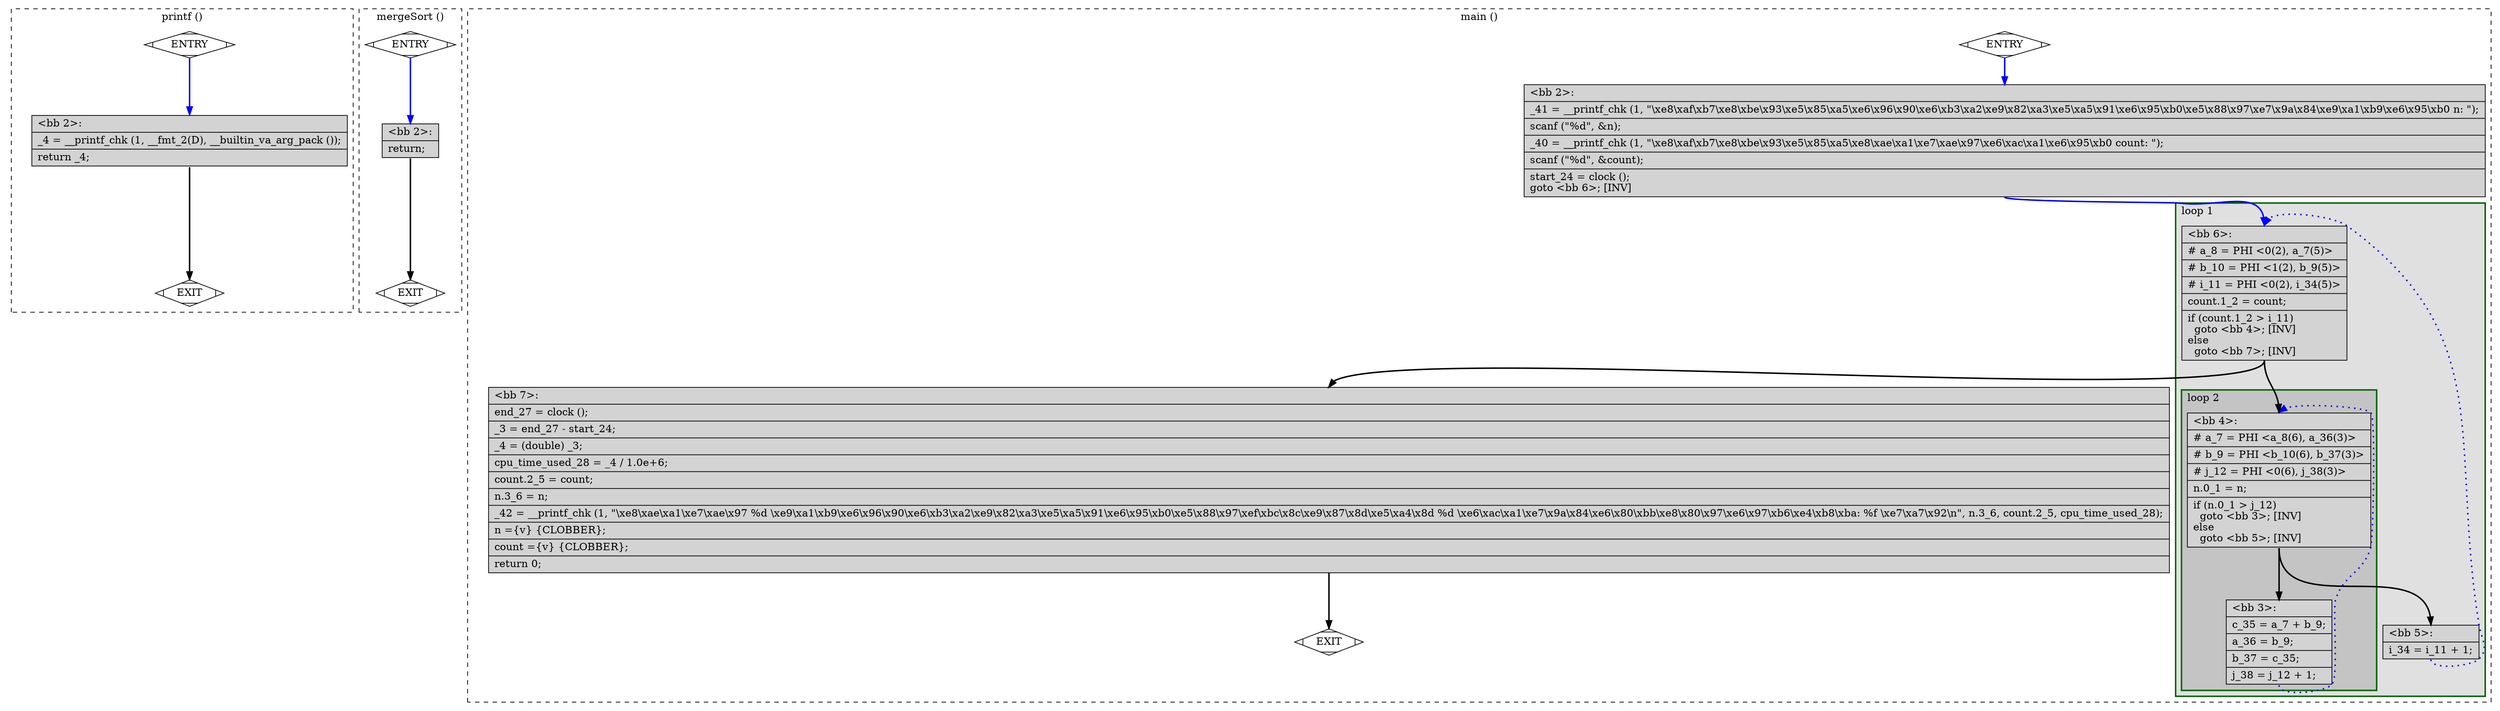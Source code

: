 digraph "main.c.032t.ealias" {
overlap=false;
subgraph "cluster_printf" {
	style="dashed";
	color="black";
	label="printf ()";
	fn_15_basic_block_0 [shape=Mdiamond,style=filled,fillcolor=white,label="ENTRY"];

	fn_15_basic_block_1 [shape=Mdiamond,style=filled,fillcolor=white,label="EXIT"];

	fn_15_basic_block_2 [shape=record,style=filled,fillcolor=lightgrey,label="{\<bb\ 2\>:\l\
|_4\ =\ __printf_chk\ (1,\ __fmt_2(D),\ __builtin_va_arg_pack\ ());\l\
|return\ _4;\l\
}"];

	fn_15_basic_block_0:s -> fn_15_basic_block_2:n [style="solid,bold",color=blue,weight=100,constraint=true];
	fn_15_basic_block_2:s -> fn_15_basic_block_1:n [style="solid,bold",color=black,weight=10,constraint=true];
	fn_15_basic_block_0:s -> fn_15_basic_block_1:n [style="invis",constraint=true];
}
subgraph "cluster_mergeSort" {
	style="dashed";
	color="black";
	label="mergeSort ()";
	fn_23_basic_block_0 [shape=Mdiamond,style=filled,fillcolor=white,label="ENTRY"];

	fn_23_basic_block_1 [shape=Mdiamond,style=filled,fillcolor=white,label="EXIT"];

	fn_23_basic_block_2 [shape=record,style=filled,fillcolor=lightgrey,label="{\<bb\ 2\>:\l\
|return;\l\
}"];

	fn_23_basic_block_0:s -> fn_23_basic_block_2:n [style="solid,bold",color=blue,weight=100,constraint=true];
	fn_23_basic_block_2:s -> fn_23_basic_block_1:n [style="solid,bold",color=black,weight=10,constraint=true];
	fn_23_basic_block_0:s -> fn_23_basic_block_1:n [style="invis",constraint=true];
}
subgraph "cluster_main" {
	style="dashed";
	color="black";
	label="main ()";
	subgraph cluster_24_1 {
	style="filled";
	color="darkgreen";
	fillcolor="grey88";
	label="loop 1";
	labeljust=l;
	penwidth=2;
	subgraph cluster_24_2 {
	style="filled";
	color="darkgreen";
	fillcolor="grey77";
	label="loop 2";
	labeljust=l;
	penwidth=2;
	fn_24_basic_block_4 [shape=record,style=filled,fillcolor=lightgrey,label="{\<bb\ 4\>:\l\
|#\ a_7\ =\ PHI\ \<a_8(6),\ a_36(3)\>\l\
|#\ b_9\ =\ PHI\ \<b_10(6),\ b_37(3)\>\l\
|#\ j_12\ =\ PHI\ \<0(6),\ j_38(3)\>\l\
|n.0_1\ =\ n;\l\
|if\ (n.0_1\ \>\ j_12)\l\
\ \ goto\ \<bb\ 3\>;\ [INV]\l\
else\l\
\ \ goto\ \<bb\ 5\>;\ [INV]\l\
}"];

	fn_24_basic_block_3 [shape=record,style=filled,fillcolor=lightgrey,label="{\<bb\ 3\>:\l\
|c_35\ =\ a_7\ +\ b_9;\l\
|a_36\ =\ b_9;\l\
|b_37\ =\ c_35;\l\
|j_38\ =\ j_12\ +\ 1;\l\
}"];

	}
	fn_24_basic_block_6 [shape=record,style=filled,fillcolor=lightgrey,label="{\<bb\ 6\>:\l\
|#\ a_8\ =\ PHI\ \<0(2),\ a_7(5)\>\l\
|#\ b_10\ =\ PHI\ \<1(2),\ b_9(5)\>\l\
|#\ i_11\ =\ PHI\ \<0(2),\ i_34(5)\>\l\
|count.1_2\ =\ count;\l\
|if\ (count.1_2\ \>\ i_11)\l\
\ \ goto\ \<bb\ 4\>;\ [INV]\l\
else\l\
\ \ goto\ \<bb\ 7\>;\ [INV]\l\
}"];

	fn_24_basic_block_5 [shape=record,style=filled,fillcolor=lightgrey,label="{\<bb\ 5\>:\l\
|i_34\ =\ i_11\ +\ 1;\l\
}"];

	}
	fn_24_basic_block_0 [shape=Mdiamond,style=filled,fillcolor=white,label="ENTRY"];

	fn_24_basic_block_1 [shape=Mdiamond,style=filled,fillcolor=white,label="EXIT"];

	fn_24_basic_block_2 [shape=record,style=filled,fillcolor=lightgrey,label="{\<bb\ 2\>:\l\
|_41\ =\ __printf_chk\ (1,\ \"\\xe8\\xaf\\xb7\\xe8\\xbe\\x93\\xe5\\x85\\xa5\\xe6\\x96\\x90\\xe6\\xb3\\xa2\\xe9\\x82\\xa3\\xe5\\xa5\\x91\\xe6\\x95\\xb0\\xe5\\x88\\x97\\xe7\\x9a\\x84\\xe9\\xa1\\xb9\\xe6\\x95\\xb0\ n:\ \");\l\
|scanf\ (\"%d\",\ &n);\l\
|_40\ =\ __printf_chk\ (1,\ \"\\xe8\\xaf\\xb7\\xe8\\xbe\\x93\\xe5\\x85\\xa5\\xe8\\xae\\xa1\\xe7\\xae\\x97\\xe6\\xac\\xa1\\xe6\\x95\\xb0\ count:\ \");\l\
|scanf\ (\"%d\",\ &count);\l\
|start_24\ =\ clock\ ();\l\
goto\ \<bb\ 6\>;\ [INV]\l\
}"];

	fn_24_basic_block_7 [shape=record,style=filled,fillcolor=lightgrey,label="{\<bb\ 7\>:\l\
|end_27\ =\ clock\ ();\l\
|_3\ =\ end_27\ -\ start_24;\l\
|_4\ =\ (double)\ _3;\l\
|cpu_time_used_28\ =\ _4\ /\ 1.0e+6;\l\
|count.2_5\ =\ count;\l\
|n.3_6\ =\ n;\l\
|_42\ =\ __printf_chk\ (1,\ \"\\xe8\\xae\\xa1\\xe7\\xae\\x97\ %d\ \\xe9\\xa1\\xb9\\xe6\\x96\\x90\\xe6\\xb3\\xa2\\xe9\\x82\\xa3\\xe5\\xa5\\x91\\xe6\\x95\\xb0\\xe5\\x88\\x97\\xef\\xbc\\x8c\\xe9\\x87\\x8d\\xe5\\xa4\\x8d\ %d\ \\xe6\\xac\\xa1\\xe7\\x9a\\x84\\xe6\\x80\\xbb\\xe8\\x80\\x97\\xe6\\x97\\xb6\\xe4\\xb8\\xba:\ %f\ \\xe7\\xa7\\x92\\n\",\ n.3_6,\ count.2_5,\ cpu_time_used_28);\l\
|n\ =\{v\}\ \{CLOBBER\};\l\
|count\ =\{v\}\ \{CLOBBER\};\l\
|return\ 0;\l\
}"];

	fn_24_basic_block_0:s -> fn_24_basic_block_2:n [style="solid,bold",color=blue,weight=100,constraint=true];
	fn_24_basic_block_2:s -> fn_24_basic_block_6:n [style="solid,bold",color=blue,weight=100,constraint=true];
	fn_24_basic_block_3:s -> fn_24_basic_block_4:n [style="dotted,bold",color=blue,weight=10,constraint=false];
	fn_24_basic_block_4:s -> fn_24_basic_block_3:n [style="solid,bold",color=black,weight=10,constraint=true];
	fn_24_basic_block_4:s -> fn_24_basic_block_5:n [style="solid,bold",color=black,weight=10,constraint=true];
	fn_24_basic_block_5:s -> fn_24_basic_block_6:n [style="dotted,bold",color=blue,weight=10,constraint=false];
	fn_24_basic_block_6:s -> fn_24_basic_block_4:n [style="solid,bold",color=black,weight=10,constraint=true];
	fn_24_basic_block_6:s -> fn_24_basic_block_7:n [style="solid,bold",color=black,weight=10,constraint=true];
	fn_24_basic_block_7:s -> fn_24_basic_block_1:n [style="solid,bold",color=black,weight=10,constraint=true];
	fn_24_basic_block_0:s -> fn_24_basic_block_1:n [style="invis",constraint=true];
}
}

